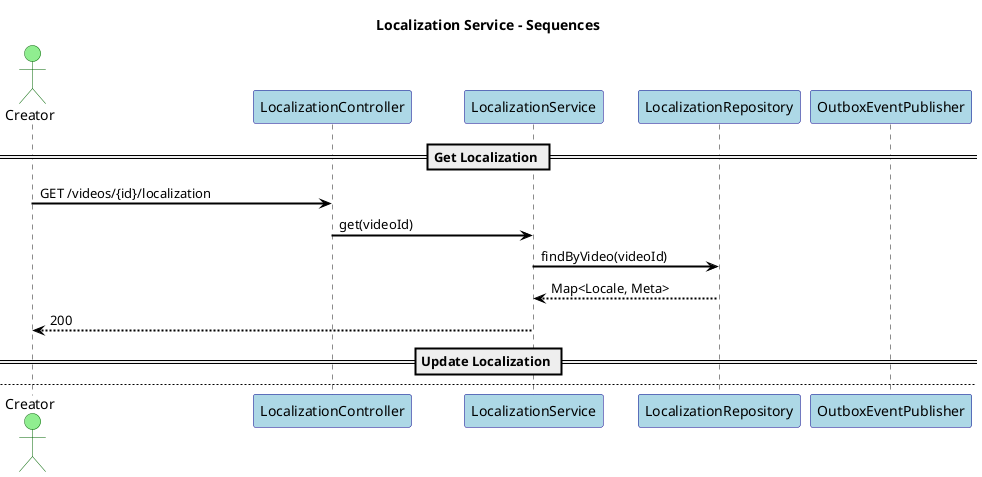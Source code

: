 @startuml
title Localization Service - Sequences

skinparam shadowing false
skinparam fontName "Helvetica"
skinparam titleFontName "Helvetica"
skinparam legendFontName "Helvetica"
skinparam noteFontName "Helvetica"
skinparam backgroundColor white
skinparam participantBackgroundColor lightblue
skinparam participantBorderColor darkblue
skinparam actorBackgroundColor lightgreen
skinparam actorBorderColor darkgreen
skinparam arrowColor black
skinparam arrowThickness 2
skinparam sequenceArrowThickness 2
skinparam sequenceMessageAlignment left
skinparam sequenceReferenceBackgroundColor lightyellow
skinparam sequenceReferenceBorderColor black


actor Creator
participant "LocalizationController" as C
participant "LocalizationService" as S
participant "LocalizationRepository" as Repo
participant "OutboxEventPublisher" as Outbox

== Get Localization ==
Creator -> C: GET /videos/{id}/localization
C -> S: get(videoId)
S -> Repo: findByVideo(videoId)
Repo --> S: Map<Locale, Meta>
S --> Creator: 200

== Update Localization ==
newpage Update Localization
Creator -> C: PATCH /videos/{id}/localization {locale, meta}
C -> S: update(videoId, locale, meta)
S -> Repo: save(videoId, locale, meta)
Repo --> S: ok
S -> Outbox: publish(VideoMetadataUpdated{videoId, locale})
Outbox --> S: ack
S --> Creator: 204

@enduml
